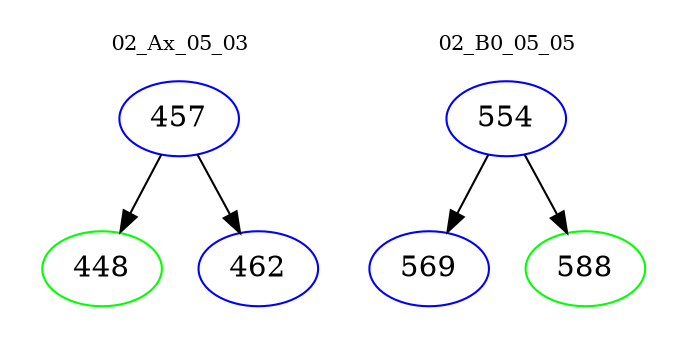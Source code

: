 digraph{
subgraph cluster_0 {
color = white
label = "02_Ax_05_03";
fontsize=10;
T0_457 [label="457", color="blue"]
T0_457 -> T0_448 [color="black"]
T0_448 [label="448", color="green"]
T0_457 -> T0_462 [color="black"]
T0_462 [label="462", color="blue"]
}
subgraph cluster_1 {
color = white
label = "02_B0_05_05";
fontsize=10;
T1_554 [label="554", color="blue"]
T1_554 -> T1_569 [color="black"]
T1_569 [label="569", color="blue"]
T1_554 -> T1_588 [color="black"]
T1_588 [label="588", color="green"]
}
}
